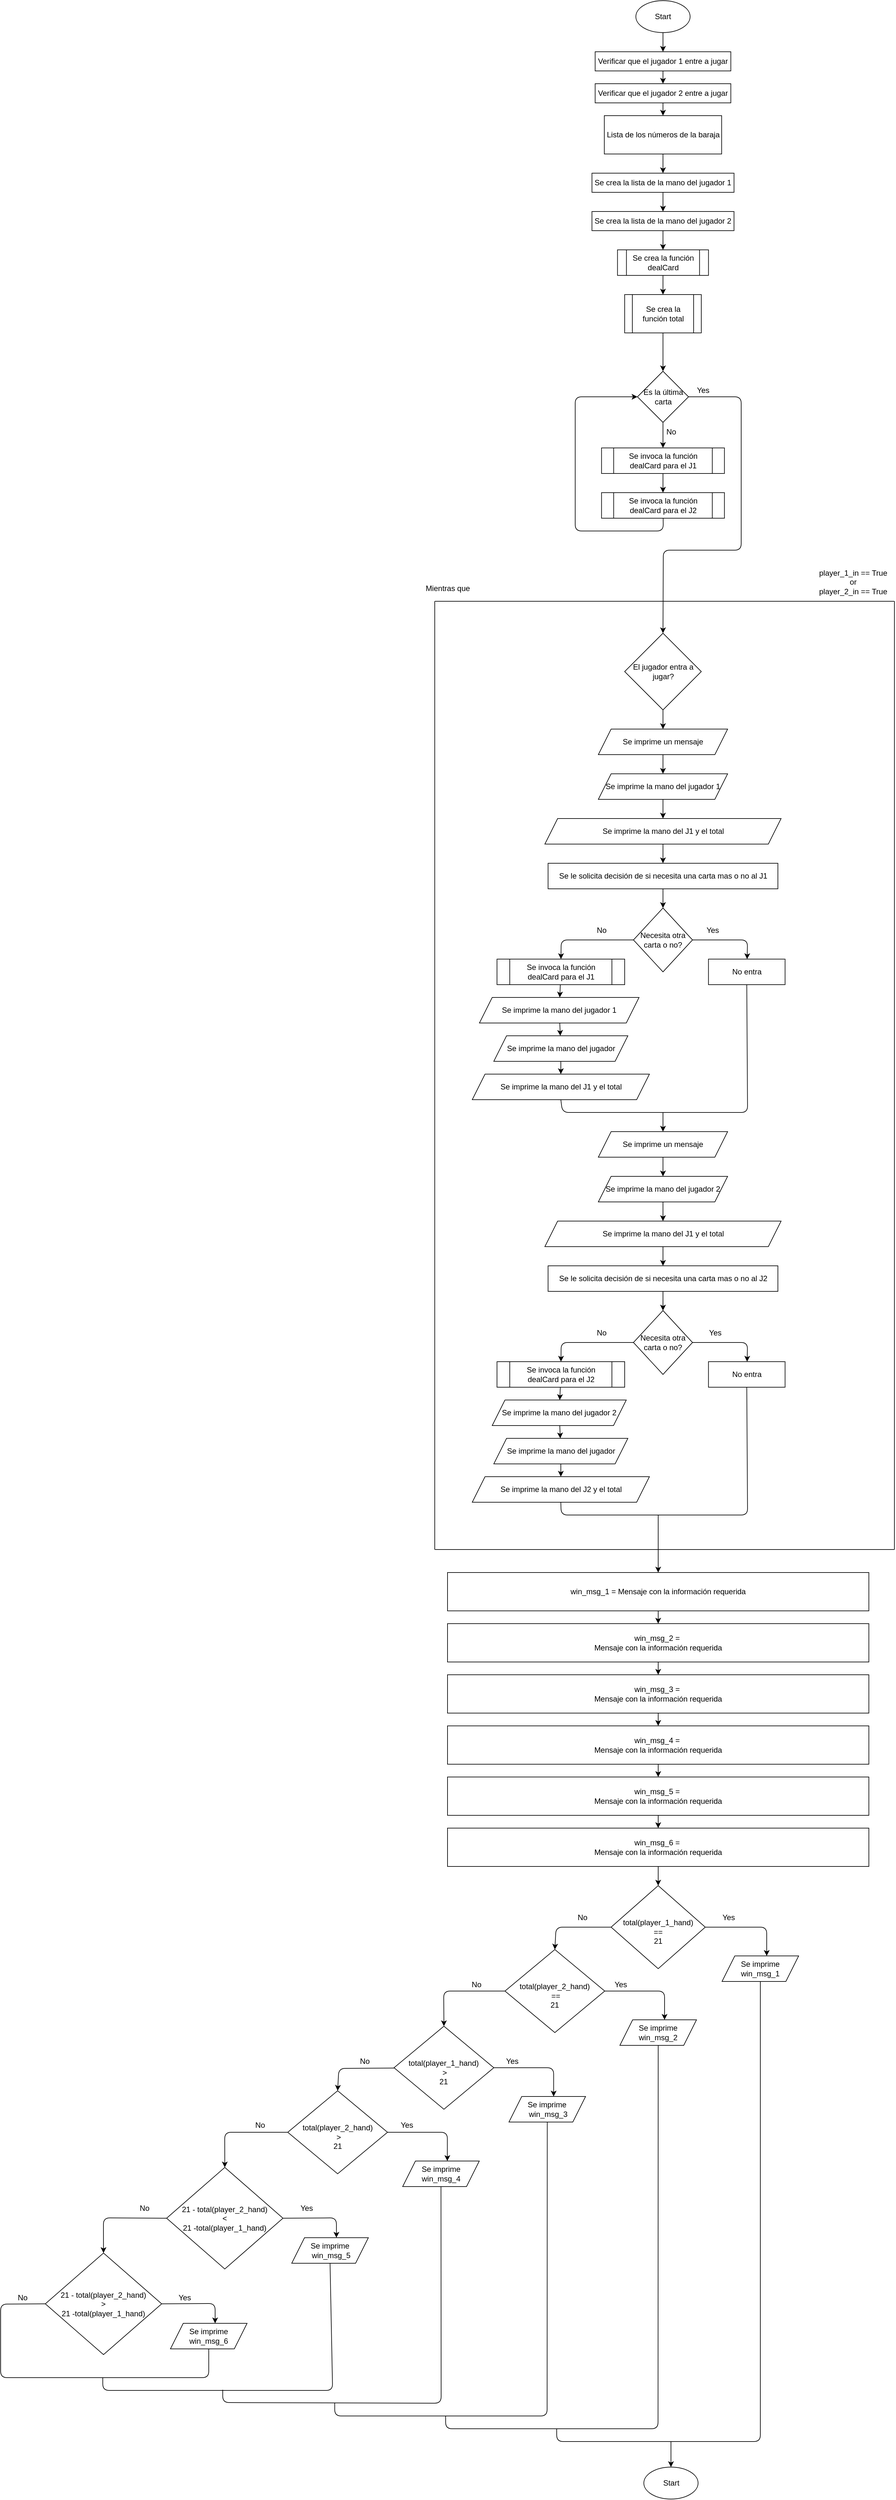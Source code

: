 <mxfile>
    <diagram id="-koDDmyX4iF7jQSUrxAg" name="Page-1">
        <mxGraphModel dx="2069" dy="1083" grid="1" gridSize="10" guides="1" tooltips="1" connect="1" arrows="1" fold="1" page="1" pageScale="1" pageWidth="850" pageHeight="1100" math="0" shadow="0">
            <root>
                <mxCell id="0"/>
                <mxCell id="1" parent="0"/>
                <mxCell id="bcgtgwfcLRvS_43A54jH-3" value="" style="edgeStyle=none;html=1;" parent="1" source="bcgtgwfcLRvS_43A54jH-1" target="bcgtgwfcLRvS_43A54jH-2" edge="1">
                    <mxGeometry relative="1" as="geometry"/>
                </mxCell>
                <mxCell id="bcgtgwfcLRvS_43A54jH-1" value="Start" style="ellipse;whiteSpace=wrap;html=1;" parent="1" vertex="1">
                    <mxGeometry x="365.01" y="140" width="85" height="50" as="geometry"/>
                </mxCell>
                <mxCell id="bcgtgwfcLRvS_43A54jH-5" value="" style="edgeStyle=none;html=1;" parent="1" source="bcgtgwfcLRvS_43A54jH-2" edge="1">
                    <mxGeometry relative="1" as="geometry">
                        <mxPoint x="407.51" y="270" as="targetPoint"/>
                    </mxGeometry>
                </mxCell>
                <mxCell id="bcgtgwfcLRvS_43A54jH-2" value="&lt;div style=&quot;text-align: left;&quot;&gt;&lt;span style=&quot;background-color: initial;&quot;&gt;Verificar que el jugador 1 entre a jugar&lt;/span&gt;&lt;/div&gt;" style="whiteSpace=wrap;html=1;" parent="1" vertex="1">
                    <mxGeometry x="301.26" y="220" width="212.5" height="30" as="geometry"/>
                </mxCell>
                <mxCell id="bcgtgwfcLRvS_43A54jH-7" value="" style="edgeStyle=none;html=1;" parent="1" target="bcgtgwfcLRvS_43A54jH-6" edge="1">
                    <mxGeometry relative="1" as="geometry">
                        <mxPoint x="407.51" y="300" as="sourcePoint"/>
                    </mxGeometry>
                </mxCell>
                <mxCell id="bcgtgwfcLRvS_43A54jH-9" value="" style="edgeStyle=none;html=1;" parent="1" source="bcgtgwfcLRvS_43A54jH-6" target="bcgtgwfcLRvS_43A54jH-8" edge="1">
                    <mxGeometry relative="1" as="geometry"/>
                </mxCell>
                <mxCell id="bcgtgwfcLRvS_43A54jH-6" value="&lt;div style=&quot;text-align: left;&quot;&gt;Lista de los números de la baraja&lt;/div&gt;" style="whiteSpace=wrap;html=1;" parent="1" vertex="1">
                    <mxGeometry x="315.63" y="320" width="183.75" height="60" as="geometry"/>
                </mxCell>
                <mxCell id="bcgtgwfcLRvS_43A54jH-11" value="" style="edgeStyle=none;html=1;" parent="1" source="bcgtgwfcLRvS_43A54jH-8" edge="1">
                    <mxGeometry relative="1" as="geometry">
                        <mxPoint x="407.504" y="470" as="targetPoint"/>
                    </mxGeometry>
                </mxCell>
                <mxCell id="bcgtgwfcLRvS_43A54jH-8" value="&lt;div style=&quot;text-align: left;&quot;&gt;Se crea la lista de la mano del jugador 1&lt;br&gt;&lt;/div&gt;" style="whiteSpace=wrap;html=1;" parent="1" vertex="1">
                    <mxGeometry x="296.26" y="410" width="222.51" height="30" as="geometry"/>
                </mxCell>
                <mxCell id="bcgtgwfcLRvS_43A54jH-13" value="" style="edgeStyle=none;html=1;" parent="1" target="bcgtgwfcLRvS_43A54jH-12" edge="1">
                    <mxGeometry relative="1" as="geometry">
                        <mxPoint x="407.5" y="500" as="sourcePoint"/>
                    </mxGeometry>
                </mxCell>
                <mxCell id="bcgtgwfcLRvS_43A54jH-15" value="" style="edgeStyle=none;html=1;" parent="1" source="bcgtgwfcLRvS_43A54jH-12" target="bcgtgwfcLRvS_43A54jH-14" edge="1">
                    <mxGeometry relative="1" as="geometry"/>
                </mxCell>
                <mxCell id="bcgtgwfcLRvS_43A54jH-12" value="Se crea la función&lt;br&gt;dealCard" style="shape=process;whiteSpace=wrap;html=1;backgroundOutline=1;" parent="1" vertex="1">
                    <mxGeometry x="336.26" y="530" width="142.51" height="40" as="geometry"/>
                </mxCell>
                <mxCell id="bcgtgwfcLRvS_43A54jH-17" value="" style="edgeStyle=none;html=1;" parent="1" source="bcgtgwfcLRvS_43A54jH-14" edge="1">
                    <mxGeometry relative="1" as="geometry">
                        <mxPoint x="407.5" y="720" as="targetPoint"/>
                    </mxGeometry>
                </mxCell>
                <mxCell id="bcgtgwfcLRvS_43A54jH-14" value="Se crea la función total" style="shape=process;whiteSpace=wrap;html=1;backgroundOutline=1;" parent="1" vertex="1">
                    <mxGeometry x="347.5" y="600" width="120" height="60" as="geometry"/>
                </mxCell>
                <mxCell id="bcgtgwfcLRvS_43A54jH-19" value="" style="edgeStyle=none;html=1;exitX=1;exitY=0.5;exitDx=0;exitDy=0;entryX=0.5;entryY=0;entryDx=0;entryDy=0;" parent="1" source="bcgtgwfcLRvS_43A54jH-16" target="bcgtgwfcLRvS_43A54jH-30" edge="1">
                    <mxGeometry relative="1" as="geometry">
                        <mxPoint x="400" y="1060" as="targetPoint"/>
                        <Array as="points">
                            <mxPoint x="530" y="760"/>
                            <mxPoint x="530" y="1000"/>
                            <mxPoint x="408" y="1000"/>
                        </Array>
                    </mxGeometry>
                </mxCell>
                <mxCell id="bcgtgwfcLRvS_43A54jH-22" value="" style="edgeStyle=none;html=1;" parent="1" source="bcgtgwfcLRvS_43A54jH-16" target="bcgtgwfcLRvS_43A54jH-21" edge="1">
                    <mxGeometry relative="1" as="geometry"/>
                </mxCell>
                <mxCell id="bcgtgwfcLRvS_43A54jH-16" value="Es la última carta" style="rhombus;whiteSpace=wrap;html=1;" parent="1" vertex="1">
                    <mxGeometry x="367.5" y="720" width="80" height="80" as="geometry"/>
                </mxCell>
                <mxCell id="bcgtgwfcLRvS_43A54jH-24" value="" style="edgeStyle=none;html=1;" parent="1" source="bcgtgwfcLRvS_43A54jH-21" target="bcgtgwfcLRvS_43A54jH-23" edge="1">
                    <mxGeometry relative="1" as="geometry"/>
                </mxCell>
                <mxCell id="bcgtgwfcLRvS_43A54jH-21" value="Se invoca la función dealCard para el J1" style="shape=process;whiteSpace=wrap;html=1;backgroundOutline=1;" parent="1" vertex="1">
                    <mxGeometry x="311.25" y="840" width="192.5" height="40" as="geometry"/>
                </mxCell>
                <mxCell id="bcgtgwfcLRvS_43A54jH-25" style="edgeStyle=none;html=1;entryX=0;entryY=0.5;entryDx=0;entryDy=0;" parent="1" source="bcgtgwfcLRvS_43A54jH-23" target="bcgtgwfcLRvS_43A54jH-16" edge="1">
                    <mxGeometry relative="1" as="geometry">
                        <Array as="points">
                            <mxPoint x="408" y="970"/>
                            <mxPoint x="270" y="970"/>
                            <mxPoint x="270" y="760"/>
                        </Array>
                    </mxGeometry>
                </mxCell>
                <mxCell id="bcgtgwfcLRvS_43A54jH-23" value="Se invoca la función dealCard para el J2" style="shape=process;whiteSpace=wrap;html=1;backgroundOutline=1;" parent="1" vertex="1">
                    <mxGeometry x="311.25" y="910" width="192.5" height="40" as="geometry"/>
                </mxCell>
                <mxCell id="bcgtgwfcLRvS_43A54jH-26" value="No" style="text;html=1;align=center;verticalAlign=middle;resizable=0;points=[];autosize=1;strokeColor=none;fillColor=none;" parent="1" vertex="1">
                    <mxGeometry x="400" y="800" width="40" height="30" as="geometry"/>
                </mxCell>
                <mxCell id="bcgtgwfcLRvS_43A54jH-27" value="Yes" style="text;html=1;align=center;verticalAlign=middle;resizable=0;points=[];autosize=1;strokeColor=none;fillColor=none;" parent="1" vertex="1">
                    <mxGeometry x="450" y="735" width="40" height="30" as="geometry"/>
                </mxCell>
                <mxCell id="bcgtgwfcLRvS_43A54jH-36" value="" style="edgeStyle=none;html=1;" parent="1" source="bcgtgwfcLRvS_43A54jH-30" target="bcgtgwfcLRvS_43A54jH-35" edge="1">
                    <mxGeometry relative="1" as="geometry"/>
                </mxCell>
                <mxCell id="bcgtgwfcLRvS_43A54jH-30" value="El jugador entra a jugar?" style="rhombus;whiteSpace=wrap;html=1;" parent="1" vertex="1">
                    <mxGeometry x="347.5" y="1130" width="120" height="120" as="geometry"/>
                </mxCell>
                <mxCell id="bcgtgwfcLRvS_43A54jH-31" value="" style="endArrow=none;html=1;" parent="1" edge="1">
                    <mxGeometry width="50" height="50" relative="1" as="geometry">
                        <mxPoint x="50" y="1080" as="sourcePoint"/>
                        <mxPoint x="770" y="1080" as="targetPoint"/>
                    </mxGeometry>
                </mxCell>
                <mxCell id="bcgtgwfcLRvS_43A54jH-32" value="Mientras que" style="text;html=1;align=center;verticalAlign=middle;resizable=0;points=[];autosize=1;strokeColor=none;fillColor=none;" parent="1" vertex="1">
                    <mxGeometry x="25" y="1045" width="90" height="30" as="geometry"/>
                </mxCell>
                <mxCell id="bcgtgwfcLRvS_43A54jH-33" value="player_1_in == True&lt;br&gt;or&lt;br&gt;player_2_in == True" style="text;html=1;align=center;verticalAlign=middle;resizable=0;points=[];autosize=1;strokeColor=none;fillColor=none;" parent="1" vertex="1">
                    <mxGeometry x="640" y="1020" width="130" height="60" as="geometry"/>
                </mxCell>
                <mxCell id="bcgtgwfcLRvS_43A54jH-38" value="" style="edgeStyle=none;html=1;" parent="1" source="bcgtgwfcLRvS_43A54jH-35" target="bcgtgwfcLRvS_43A54jH-37" edge="1">
                    <mxGeometry relative="1" as="geometry"/>
                </mxCell>
                <mxCell id="bcgtgwfcLRvS_43A54jH-35" value="&lt;div&gt;Se imprime un mensaje&lt;/div&gt;" style="shape=parallelogram;perimeter=parallelogramPerimeter;whiteSpace=wrap;html=1;fixedSize=1;" parent="1" vertex="1">
                    <mxGeometry x="306.25" y="1280" width="202.5" height="40" as="geometry"/>
                </mxCell>
                <mxCell id="bcgtgwfcLRvS_43A54jH-40" value="" style="edgeStyle=none;html=1;" parent="1" source="bcgtgwfcLRvS_43A54jH-37" target="bcgtgwfcLRvS_43A54jH-39" edge="1">
                    <mxGeometry relative="1" as="geometry"/>
                </mxCell>
                <mxCell id="bcgtgwfcLRvS_43A54jH-37" value="&lt;div&gt;Se imprime la mano del jugador 1&lt;/div&gt;" style="shape=parallelogram;perimeter=parallelogramPerimeter;whiteSpace=wrap;html=1;fixedSize=1;" parent="1" vertex="1">
                    <mxGeometry x="306.25" y="1350" width="202.5" height="40" as="geometry"/>
                </mxCell>
                <mxCell id="bcgtgwfcLRvS_43A54jH-42" value="" style="edgeStyle=none;html=1;" parent="1" source="bcgtgwfcLRvS_43A54jH-39" target="bcgtgwfcLRvS_43A54jH-41" edge="1">
                    <mxGeometry relative="1" as="geometry"/>
                </mxCell>
                <mxCell id="bcgtgwfcLRvS_43A54jH-39" value="&lt;div&gt;Se imprime la mano del J1 y el total&lt;/div&gt;" style="shape=parallelogram;perimeter=parallelogramPerimeter;whiteSpace=wrap;html=1;fixedSize=1;" parent="1" vertex="1">
                    <mxGeometry x="222.5" y="1420" width="370" height="40" as="geometry"/>
                </mxCell>
                <mxCell id="bcgtgwfcLRvS_43A54jH-45" value="" style="edgeStyle=none;html=1;" parent="1" source="bcgtgwfcLRvS_43A54jH-41" target="bcgtgwfcLRvS_43A54jH-43" edge="1">
                    <mxGeometry relative="1" as="geometry"/>
                </mxCell>
                <mxCell id="bcgtgwfcLRvS_43A54jH-41" value="Se le solicita decisión de si necesita una carta mas o no al J1" style="whiteSpace=wrap;html=1;" parent="1" vertex="1">
                    <mxGeometry x="227.5" y="1490" width="360" height="40" as="geometry"/>
                </mxCell>
                <mxCell id="bcgtgwfcLRvS_43A54jH-47" value="" style="edgeStyle=none;html=1;exitX=1;exitY=0.5;exitDx=0;exitDy=0;" parent="1" source="bcgtgwfcLRvS_43A54jH-43" target="bcgtgwfcLRvS_43A54jH-46" edge="1">
                    <mxGeometry relative="1" as="geometry">
                        <Array as="points">
                            <mxPoint x="540" y="1610"/>
                        </Array>
                    </mxGeometry>
                </mxCell>
                <mxCell id="bcgtgwfcLRvS_43A54jH-49" value="" style="edgeStyle=none;html=1;exitX=0;exitY=0.5;exitDx=0;exitDy=0;" parent="1" source="bcgtgwfcLRvS_43A54jH-43" target="bcgtgwfcLRvS_43A54jH-48" edge="1">
                    <mxGeometry relative="1" as="geometry">
                        <Array as="points">
                            <mxPoint x="248" y="1610"/>
                        </Array>
                    </mxGeometry>
                </mxCell>
                <mxCell id="bcgtgwfcLRvS_43A54jH-43" value="Necesita otra carta o no?" style="rhombus;whiteSpace=wrap;html=1;" parent="1" vertex="1">
                    <mxGeometry x="361.25" y="1560" width="92.5" height="100" as="geometry"/>
                </mxCell>
                <mxCell id="bcgtgwfcLRvS_43A54jH-46" value="No entra" style="whiteSpace=wrap;html=1;" parent="1" vertex="1">
                    <mxGeometry x="478.75" y="1640" width="120" height="40" as="geometry"/>
                </mxCell>
                <mxCell id="bcgtgwfcLRvS_43A54jH-51" value="" style="edgeStyle=none;html=1;" parent="1" source="bcgtgwfcLRvS_43A54jH-48" target="bcgtgwfcLRvS_43A54jH-50" edge="1">
                    <mxGeometry relative="1" as="geometry"/>
                </mxCell>
                <mxCell id="bcgtgwfcLRvS_43A54jH-48" value="&lt;div&gt;Se invoca la función dealCard para el J1&lt;br&gt;&lt;/div&gt;" style="shape=process;whiteSpace=wrap;html=1;backgroundOutline=1;" parent="1" vertex="1">
                    <mxGeometry x="147.5" y="1640" width="200" height="40" as="geometry"/>
                </mxCell>
                <mxCell id="bcgtgwfcLRvS_43A54jH-53" value="" style="edgeStyle=none;html=1;" parent="1" source="bcgtgwfcLRvS_43A54jH-50" target="bcgtgwfcLRvS_43A54jH-52" edge="1">
                    <mxGeometry relative="1" as="geometry"/>
                </mxCell>
                <mxCell id="bcgtgwfcLRvS_43A54jH-50" value="Se imprime la mano del jugador 1" style="shape=parallelogram;perimeter=parallelogramPerimeter;whiteSpace=wrap;html=1;fixedSize=1;" parent="1" vertex="1">
                    <mxGeometry x="120" y="1700" width="250" height="40" as="geometry"/>
                </mxCell>
                <mxCell id="bcgtgwfcLRvS_43A54jH-55" value="" style="edgeStyle=none;html=1;" parent="1" source="bcgtgwfcLRvS_43A54jH-52" target="bcgtgwfcLRvS_43A54jH-54" edge="1">
                    <mxGeometry relative="1" as="geometry"/>
                </mxCell>
                <mxCell id="bcgtgwfcLRvS_43A54jH-52" value="&lt;div&gt;Se imprime la mano del jugador&lt;/div&gt;" style="shape=parallelogram;perimeter=parallelogramPerimeter;whiteSpace=wrap;html=1;fixedSize=1;" parent="1" vertex="1">
                    <mxGeometry x="142.5" y="1760" width="210" height="40" as="geometry"/>
                </mxCell>
                <mxCell id="bcgtgwfcLRvS_43A54jH-54" value="Se imprime la mano del J1 y el total" style="shape=parallelogram;perimeter=parallelogramPerimeter;whiteSpace=wrap;html=1;fixedSize=1;" parent="1" vertex="1">
                    <mxGeometry x="108.75" y="1820" width="277.5" height="40" as="geometry"/>
                </mxCell>
                <mxCell id="bcgtgwfcLRvS_43A54jH-56" value="" style="endArrow=none;html=1;exitX=0.5;exitY=1;exitDx=0;exitDy=0;entryX=0.5;entryY=1;entryDx=0;entryDy=0;" parent="1" source="bcgtgwfcLRvS_43A54jH-54" target="bcgtgwfcLRvS_43A54jH-46" edge="1">
                    <mxGeometry width="50" height="50" relative="1" as="geometry">
                        <mxPoint x="490" y="1670" as="sourcePoint"/>
                        <mxPoint x="540" y="1620" as="targetPoint"/>
                        <Array as="points">
                            <mxPoint x="250" y="1880"/>
                            <mxPoint x="540" y="1880"/>
                        </Array>
                    </mxGeometry>
                </mxCell>
                <mxCell id="bcgtgwfcLRvS_43A54jH-57" value="" style="edgeStyle=none;html=1;entryX=0.5;entryY=0;entryDx=0;entryDy=0;" parent="1" target="bcgtgwfcLRvS_43A54jH-83" edge="1">
                    <mxGeometry relative="1" as="geometry">
                        <mxPoint x="407.5" y="1880" as="sourcePoint"/>
                        <mxPoint x="407.5" y="1910" as="targetPoint"/>
                    </mxGeometry>
                </mxCell>
                <mxCell id="bcgtgwfcLRvS_43A54jH-70" value="" style="edgeStyle=none;html=1;exitX=1;exitY=0.5;exitDx=0;exitDy=0;" parent="1" source="bcgtgwfcLRvS_43A54jH-72" target="bcgtgwfcLRvS_43A54jH-73" edge="1">
                    <mxGeometry relative="1" as="geometry">
                        <Array as="points">
                            <mxPoint x="540" y="2240"/>
                        </Array>
                    </mxGeometry>
                </mxCell>
                <mxCell id="bcgtgwfcLRvS_43A54jH-71" value="" style="edgeStyle=none;html=1;exitX=0;exitY=0.5;exitDx=0;exitDy=0;" parent="1" source="bcgtgwfcLRvS_43A54jH-72" target="bcgtgwfcLRvS_43A54jH-75" edge="1">
                    <mxGeometry relative="1" as="geometry">
                        <Array as="points">
                            <mxPoint x="248" y="2240"/>
                        </Array>
                    </mxGeometry>
                </mxCell>
                <mxCell id="bcgtgwfcLRvS_43A54jH-72" value="Necesita otra carta o no?" style="rhombus;whiteSpace=wrap;html=1;" parent="1" vertex="1">
                    <mxGeometry x="361.25" y="2190" width="92.5" height="100" as="geometry"/>
                </mxCell>
                <mxCell id="bcgtgwfcLRvS_43A54jH-73" value="No entra" style="whiteSpace=wrap;html=1;" parent="1" vertex="1">
                    <mxGeometry x="478.75" y="2270" width="120" height="40" as="geometry"/>
                </mxCell>
                <mxCell id="bcgtgwfcLRvS_43A54jH-74" value="" style="edgeStyle=none;html=1;" parent="1" source="bcgtgwfcLRvS_43A54jH-75" target="bcgtgwfcLRvS_43A54jH-77" edge="1">
                    <mxGeometry relative="1" as="geometry"/>
                </mxCell>
                <mxCell id="bcgtgwfcLRvS_43A54jH-75" value="&lt;div&gt;Se invoca la función dealCard para el J2&lt;br&gt;&lt;/div&gt;" style="shape=process;whiteSpace=wrap;html=1;backgroundOutline=1;" parent="1" vertex="1">
                    <mxGeometry x="147.5" y="2270" width="200" height="40" as="geometry"/>
                </mxCell>
                <mxCell id="bcgtgwfcLRvS_43A54jH-76" value="" style="edgeStyle=none;html=1;" parent="1" source="bcgtgwfcLRvS_43A54jH-77" target="bcgtgwfcLRvS_43A54jH-79" edge="1">
                    <mxGeometry relative="1" as="geometry"/>
                </mxCell>
                <mxCell id="bcgtgwfcLRvS_43A54jH-77" value="Se imprime la mano del jugador 2" style="shape=parallelogram;perimeter=parallelogramPerimeter;whiteSpace=wrap;html=1;fixedSize=1;" parent="1" vertex="1">
                    <mxGeometry x="140" y="2330" width="210" height="40" as="geometry"/>
                </mxCell>
                <mxCell id="bcgtgwfcLRvS_43A54jH-78" value="" style="edgeStyle=none;html=1;" parent="1" source="bcgtgwfcLRvS_43A54jH-79" target="bcgtgwfcLRvS_43A54jH-80" edge="1">
                    <mxGeometry relative="1" as="geometry"/>
                </mxCell>
                <mxCell id="bcgtgwfcLRvS_43A54jH-79" value="Se imprime la mano del jugador" style="shape=parallelogram;perimeter=parallelogramPerimeter;whiteSpace=wrap;html=1;fixedSize=1;" parent="1" vertex="1">
                    <mxGeometry x="142.5" y="2390" width="210" height="40" as="geometry"/>
                </mxCell>
                <mxCell id="bcgtgwfcLRvS_43A54jH-80" value="Se imprime la mano del J2 y el total" style="shape=parallelogram;perimeter=parallelogramPerimeter;whiteSpace=wrap;html=1;fixedSize=1;" parent="1" vertex="1">
                    <mxGeometry x="108.75" y="2450" width="277.5" height="40" as="geometry"/>
                </mxCell>
                <mxCell id="bcgtgwfcLRvS_43A54jH-81" value="" style="endArrow=none;html=1;exitX=0.5;exitY=1;exitDx=0;exitDy=0;entryX=0.5;entryY=1;entryDx=0;entryDy=0;" parent="1" source="bcgtgwfcLRvS_43A54jH-80" target="bcgtgwfcLRvS_43A54jH-73" edge="1">
                    <mxGeometry width="50" height="50" relative="1" as="geometry">
                        <mxPoint x="490" y="2300" as="sourcePoint"/>
                        <mxPoint x="540" y="2250" as="targetPoint"/>
                        <Array as="points">
                            <mxPoint x="248" y="2510"/>
                            <mxPoint x="540" y="2510"/>
                        </Array>
                    </mxGeometry>
                </mxCell>
                <mxCell id="bcgtgwfcLRvS_43A54jH-82" value="" style="edgeStyle=none;html=1;" parent="1" source="bcgtgwfcLRvS_43A54jH-83" target="bcgtgwfcLRvS_43A54jH-85" edge="1">
                    <mxGeometry relative="1" as="geometry"/>
                </mxCell>
                <mxCell id="bcgtgwfcLRvS_43A54jH-83" value="Se imprime un mensaje" style="shape=parallelogram;perimeter=parallelogramPerimeter;whiteSpace=wrap;html=1;fixedSize=1;" parent="1" vertex="1">
                    <mxGeometry x="306.25" y="1910" width="202.5" height="40" as="geometry"/>
                </mxCell>
                <mxCell id="bcgtgwfcLRvS_43A54jH-84" value="" style="edgeStyle=none;html=1;" parent="1" source="bcgtgwfcLRvS_43A54jH-85" target="bcgtgwfcLRvS_43A54jH-87" edge="1">
                    <mxGeometry relative="1" as="geometry"/>
                </mxCell>
                <mxCell id="bcgtgwfcLRvS_43A54jH-85" value="Se imprime la mano del jugador 2" style="shape=parallelogram;perimeter=parallelogramPerimeter;whiteSpace=wrap;html=1;fixedSize=1;" parent="1" vertex="1">
                    <mxGeometry x="306.25" y="1980" width="202.5" height="40" as="geometry"/>
                </mxCell>
                <mxCell id="bcgtgwfcLRvS_43A54jH-86" value="" style="edgeStyle=none;html=1;" parent="1" source="bcgtgwfcLRvS_43A54jH-87" target="bcgtgwfcLRvS_43A54jH-89" edge="1">
                    <mxGeometry relative="1" as="geometry"/>
                </mxCell>
                <mxCell id="bcgtgwfcLRvS_43A54jH-87" value="Se imprime la mano del J1 y el total" style="shape=parallelogram;perimeter=parallelogramPerimeter;whiteSpace=wrap;html=1;fixedSize=1;" parent="1" vertex="1">
                    <mxGeometry x="222.5" y="2050" width="370" height="40" as="geometry"/>
                </mxCell>
                <mxCell id="bcgtgwfcLRvS_43A54jH-90" value="" style="edgeStyle=none;html=1;" parent="1" source="bcgtgwfcLRvS_43A54jH-89" target="bcgtgwfcLRvS_43A54jH-72" edge="1">
                    <mxGeometry relative="1" as="geometry"/>
                </mxCell>
                <mxCell id="bcgtgwfcLRvS_43A54jH-89" value="Se le solicita decisión de si necesita una carta mas o no al J2" style="whiteSpace=wrap;html=1;" parent="1" vertex="1">
                    <mxGeometry x="227.5" y="2120" width="360" height="40" as="geometry"/>
                </mxCell>
                <mxCell id="bcgtgwfcLRvS_43A54jH-94" value="" style="endArrow=none;html=1;" parent="1" edge="1">
                    <mxGeometry width="50" height="50" relative="1" as="geometry">
                        <mxPoint x="50" y="1080" as="sourcePoint"/>
                        <mxPoint x="50" y="2564" as="targetPoint"/>
                    </mxGeometry>
                </mxCell>
                <mxCell id="bcgtgwfcLRvS_43A54jH-95" value="" style="endArrow=none;html=1;" parent="1" edge="1">
                    <mxGeometry width="50" height="50" relative="1" as="geometry">
                        <mxPoint x="770" y="1080" as="sourcePoint"/>
                        <mxPoint x="770" y="2564" as="targetPoint"/>
                    </mxGeometry>
                </mxCell>
                <mxCell id="bcgtgwfcLRvS_43A54jH-96" value="" style="endArrow=none;html=1;" parent="1" edge="1">
                    <mxGeometry width="50" height="50" relative="1" as="geometry">
                        <mxPoint x="50" y="2564" as="sourcePoint"/>
                        <mxPoint x="770" y="2564" as="targetPoint"/>
                    </mxGeometry>
                </mxCell>
                <mxCell id="bcgtgwfcLRvS_43A54jH-97" value="" style="edgeStyle=none;html=1;" parent="1" target="bcgtgwfcLRvS_43A54jH-98" edge="1">
                    <mxGeometry relative="1" as="geometry">
                        <mxPoint x="400" y="2510" as="sourcePoint"/>
                        <mxPoint x="400" y="2600" as="targetPoint"/>
                    </mxGeometry>
                </mxCell>
                <mxCell id="bcgtgwfcLRvS_43A54jH-111" style="edgeStyle=none;html=1;entryX=0.5;entryY=0;entryDx=0;entryDy=0;" parent="1" source="bcgtgwfcLRvS_43A54jH-98" target="bcgtgwfcLRvS_43A54jH-99" edge="1">
                    <mxGeometry relative="1" as="geometry"/>
                </mxCell>
                <mxCell id="bcgtgwfcLRvS_43A54jH-98" value="win_msg_1 = Mensaje con la información requerida" style="rounded=0;whiteSpace=wrap;html=1;" parent="1" vertex="1">
                    <mxGeometry x="70" y="2600" width="660" height="60" as="geometry"/>
                </mxCell>
                <mxCell id="bcgtgwfcLRvS_43A54jH-110" style="edgeStyle=none;html=1;entryX=0.5;entryY=0;entryDx=0;entryDy=0;" parent="1" source="bcgtgwfcLRvS_43A54jH-99" target="bcgtgwfcLRvS_43A54jH-100" edge="1">
                    <mxGeometry relative="1" as="geometry"/>
                </mxCell>
                <mxCell id="bcgtgwfcLRvS_43A54jH-99" value="&lt;div&gt;win_msg_2 =&amp;nbsp;&lt;/div&gt;&lt;div&gt;Mensaje con la información requerida&lt;br&gt;&lt;/div&gt;" style="rounded=0;whiteSpace=wrap;html=1;" parent="1" vertex="1">
                    <mxGeometry x="70" y="2680" width="660" height="60" as="geometry"/>
                </mxCell>
                <mxCell id="bcgtgwfcLRvS_43A54jH-109" style="edgeStyle=none;html=1;entryX=0.5;entryY=0;entryDx=0;entryDy=0;" parent="1" source="bcgtgwfcLRvS_43A54jH-100" target="bcgtgwfcLRvS_43A54jH-101" edge="1">
                    <mxGeometry relative="1" as="geometry"/>
                </mxCell>
                <mxCell id="bcgtgwfcLRvS_43A54jH-100" value="&lt;div&gt;win_msg_3 =&amp;nbsp;&lt;/div&gt;Mensaje con la información requerida" style="rounded=0;whiteSpace=wrap;html=1;" parent="1" vertex="1">
                    <mxGeometry x="70" y="2760" width="660" height="60" as="geometry"/>
                </mxCell>
                <mxCell id="bcgtgwfcLRvS_43A54jH-107" value="" style="edgeStyle=none;html=1;entryX=0.5;entryY=0;entryDx=0;entryDy=0;" parent="1" source="bcgtgwfcLRvS_43A54jH-101" target="bcgtgwfcLRvS_43A54jH-102" edge="1">
                    <mxGeometry relative="1" as="geometry"/>
                </mxCell>
                <mxCell id="bcgtgwfcLRvS_43A54jH-101" value="&lt;div&gt;win_msg_4 =&amp;nbsp;&lt;/div&gt;Mensaje con la información requerida" style="rounded=0;whiteSpace=wrap;html=1;" parent="1" vertex="1">
                    <mxGeometry x="70" y="2840" width="660" height="60" as="geometry"/>
                </mxCell>
                <mxCell id="bcgtgwfcLRvS_43A54jH-104" value="" style="edgeStyle=none;html=1;" parent="1" source="bcgtgwfcLRvS_43A54jH-102" target="bcgtgwfcLRvS_43A54jH-103" edge="1">
                    <mxGeometry relative="1" as="geometry"/>
                </mxCell>
                <mxCell id="bcgtgwfcLRvS_43A54jH-102" value="&lt;div&gt;win_msg_5 =&amp;nbsp;&lt;/div&gt;Mensaje con la información requerida" style="rounded=0;whiteSpace=wrap;html=1;" parent="1" vertex="1">
                    <mxGeometry x="70" y="2920" width="660" height="60" as="geometry"/>
                </mxCell>
                <mxCell id="bcgtgwfcLRvS_43A54jH-113" style="edgeStyle=none;html=1;entryX=0.5;entryY=0;entryDx=0;entryDy=0;" parent="1" source="bcgtgwfcLRvS_43A54jH-103" target="bcgtgwfcLRvS_43A54jH-112" edge="1">
                    <mxGeometry relative="1" as="geometry"/>
                </mxCell>
                <mxCell id="bcgtgwfcLRvS_43A54jH-103" value="&lt;div&gt;win_msg_6 =&amp;nbsp;&lt;/div&gt;Mensaje con la información requerida" style="rounded=0;whiteSpace=wrap;html=1;" parent="1" vertex="1">
                    <mxGeometry x="70" y="3000" width="660" height="60" as="geometry"/>
                </mxCell>
                <mxCell id="bcgtgwfcLRvS_43A54jH-116" style="edgeStyle=none;html=1;entryX=0.583;entryY=0;entryDx=0;entryDy=0;entryPerimeter=0;exitX=1;exitY=0.5;exitDx=0;exitDy=0;" parent="1" source="bcgtgwfcLRvS_43A54jH-112" target="bcgtgwfcLRvS_43A54jH-115" edge="1">
                    <mxGeometry relative="1" as="geometry">
                        <Array as="points">
                            <mxPoint x="570" y="3155"/>
                        </Array>
                    </mxGeometry>
                </mxCell>
                <mxCell id="bcgtgwfcLRvS_43A54jH-118" style="edgeStyle=none;html=1;entryX=0.5;entryY=0;entryDx=0;entryDy=0;" parent="1" source="bcgtgwfcLRvS_43A54jH-112" target="bcgtgwfcLRvS_43A54jH-119" edge="1">
                    <mxGeometry relative="1" as="geometry">
                        <mxPoint x="240" y="3200" as="targetPoint"/>
                        <Array as="points">
                            <mxPoint x="240" y="3155"/>
                        </Array>
                    </mxGeometry>
                </mxCell>
                <mxCell id="bcgtgwfcLRvS_43A54jH-112" value="&lt;br&gt;total(player_1_hand) &lt;br&gt;== &lt;br&gt;21" style="rhombus;whiteSpace=wrap;html=1;rounded=0;" parent="1" vertex="1">
                    <mxGeometry x="326.25" y="3090" width="147.5" height="130" as="geometry"/>
                </mxCell>
                <mxCell id="bcgtgwfcLRvS_43A54jH-115" value="Se imprime win_msg_1" style="shape=parallelogram;perimeter=parallelogramPerimeter;whiteSpace=wrap;html=1;fixedSize=1;" parent="1" vertex="1">
                    <mxGeometry x="500" y="3200" width="120" height="40" as="geometry"/>
                </mxCell>
                <mxCell id="bcgtgwfcLRvS_43A54jH-123" style="edgeStyle=none;html=1;entryX=0.5;entryY=0;entryDx=0;entryDy=0;exitX=0;exitY=0.5;exitDx=0;exitDy=0;" parent="1" source="bcgtgwfcLRvS_43A54jH-119" target="bcgtgwfcLRvS_43A54jH-122" edge="1">
                    <mxGeometry relative="1" as="geometry">
                        <Array as="points">
                            <mxPoint x="64" y="3255"/>
                        </Array>
                    </mxGeometry>
                </mxCell>
                <mxCell id="bcgtgwfcLRvS_43A54jH-119" value="&lt;br&gt;total(player_2_hand)&lt;br&gt;&amp;nbsp;== &lt;br&gt;21" style="rhombus;whiteSpace=wrap;html=1;rounded=0;" parent="1" vertex="1">
                    <mxGeometry x="160" y="3190" width="156.25" height="130" as="geometry"/>
                </mxCell>
                <mxCell id="bcgtgwfcLRvS_43A54jH-120" style="edgeStyle=none;html=1;entryX=0.583;entryY=0;entryDx=0;entryDy=0;entryPerimeter=0;exitX=1;exitY=0.5;exitDx=0;exitDy=0;" parent="1" source="bcgtgwfcLRvS_43A54jH-119" target="bcgtgwfcLRvS_43A54jH-121" edge="1">
                    <mxGeometry relative="1" as="geometry">
                        <mxPoint x="316.25" y="3250" as="sourcePoint"/>
                        <Array as="points">
                            <mxPoint x="410" y="3255"/>
                        </Array>
                    </mxGeometry>
                </mxCell>
                <mxCell id="bcgtgwfcLRvS_43A54jH-121" value="Se imprime win_msg_2" style="shape=parallelogram;perimeter=parallelogramPerimeter;whiteSpace=wrap;html=1;fixedSize=1;" parent="1" vertex="1">
                    <mxGeometry x="340" y="3300" width="120" height="40" as="geometry"/>
                </mxCell>
                <mxCell id="bcgtgwfcLRvS_43A54jH-122" value="&lt;br&gt;total(player_1_hand)&lt;br&gt;&amp;nbsp;&amp;gt;&lt;br&gt;21" style="rhombus;whiteSpace=wrap;html=1;rounded=0;" parent="1" vertex="1">
                    <mxGeometry x="-13.75" y="3310" width="156.25" height="130" as="geometry"/>
                </mxCell>
                <mxCell id="bcgtgwfcLRvS_43A54jH-124" style="edgeStyle=none;html=1;entryX=0.583;entryY=0;entryDx=0;entryDy=0;entryPerimeter=0;" parent="1" source="bcgtgwfcLRvS_43A54jH-122" target="bcgtgwfcLRvS_43A54jH-125" edge="1">
                    <mxGeometry relative="1" as="geometry">
                        <mxPoint x="142.5" y="3375" as="sourcePoint"/>
                        <Array as="points">
                            <mxPoint x="236.25" y="3375"/>
                        </Array>
                    </mxGeometry>
                </mxCell>
                <mxCell id="bcgtgwfcLRvS_43A54jH-125" value="Se imprime&lt;br&gt;&amp;nbsp;win_msg_3" style="shape=parallelogram;perimeter=parallelogramPerimeter;whiteSpace=wrap;html=1;fixedSize=1;" parent="1" vertex="1">
                    <mxGeometry x="166.25" y="3420" width="120" height="40" as="geometry"/>
                </mxCell>
                <mxCell id="bcgtgwfcLRvS_43A54jH-126" style="edgeStyle=none;html=1;entryX=0.5;entryY=0;entryDx=0;entryDy=0;" parent="1" source="bcgtgwfcLRvS_43A54jH-122" target="bcgtgwfcLRvS_43A54jH-128" edge="1">
                    <mxGeometry relative="1" as="geometry">
                        <mxPoint x="-14" y="3376" as="sourcePoint"/>
                        <mxPoint x="-100.25" y="3421" as="targetPoint"/>
                        <Array as="points">
                            <mxPoint x="-100.25" y="3376"/>
                        </Array>
                    </mxGeometry>
                </mxCell>
                <mxCell id="bcgtgwfcLRvS_43A54jH-127" style="edgeStyle=none;html=1;entryX=0.5;entryY=0;entryDx=0;entryDy=0;exitX=0;exitY=0.5;exitDx=0;exitDy=0;" parent="1" source="bcgtgwfcLRvS_43A54jH-128" target="bcgtgwfcLRvS_43A54jH-131" edge="1">
                    <mxGeometry relative="1" as="geometry">
                        <Array as="points">
                            <mxPoint x="-279" y="3476"/>
                        </Array>
                    </mxGeometry>
                </mxCell>
                <mxCell id="bcgtgwfcLRvS_43A54jH-128" value="&lt;br&gt;total(player_2_hand)&lt;br&gt;&amp;nbsp;&amp;gt;&lt;br&gt;21" style="rhombus;whiteSpace=wrap;html=1;rounded=0;" parent="1" vertex="1">
                    <mxGeometry x="-180.25" y="3411" width="156.25" height="130" as="geometry"/>
                </mxCell>
                <mxCell id="bcgtgwfcLRvS_43A54jH-129" style="edgeStyle=none;html=1;entryX=0.583;entryY=0;entryDx=0;entryDy=0;entryPerimeter=0;exitX=1;exitY=0.5;exitDx=0;exitDy=0;" parent="1" source="bcgtgwfcLRvS_43A54jH-128" target="bcgtgwfcLRvS_43A54jH-130" edge="1">
                    <mxGeometry relative="1" as="geometry">
                        <mxPoint x="-24" y="3471" as="sourcePoint"/>
                        <Array as="points">
                            <mxPoint x="69.75" y="3476"/>
                        </Array>
                    </mxGeometry>
                </mxCell>
                <mxCell id="bcgtgwfcLRvS_43A54jH-130" value="Se imprime&lt;br&gt;win_msg_4" style="shape=parallelogram;perimeter=parallelogramPerimeter;whiteSpace=wrap;html=1;fixedSize=1;" parent="1" vertex="1">
                    <mxGeometry x="-0.25" y="3521" width="120" height="40" as="geometry"/>
                </mxCell>
                <mxCell id="bcgtgwfcLRvS_43A54jH-131" value="21 - total(player_2_hand)&lt;br&gt;&amp;lt; &lt;br&gt;21 -total(player_1_hand)" style="rhombus;whiteSpace=wrap;html=1;rounded=0;" parent="1" vertex="1">
                    <mxGeometry x="-370" y="3531" width="182.25" height="159" as="geometry"/>
                </mxCell>
                <mxCell id="bcgtgwfcLRvS_43A54jH-132" style="edgeStyle=none;html=1;entryX=0.583;entryY=0;entryDx=0;entryDy=0;entryPerimeter=0;exitX=1;exitY=0.5;exitDx=0;exitDy=0;" parent="1" source="bcgtgwfcLRvS_43A54jH-131" target="bcgtgwfcLRvS_43A54jH-133" edge="1">
                    <mxGeometry relative="1" as="geometry">
                        <mxPoint x="-197.75" y="3596" as="sourcePoint"/>
                        <Array as="points">
                            <mxPoint x="-104" y="3610"/>
                        </Array>
                    </mxGeometry>
                </mxCell>
                <mxCell id="bcgtgwfcLRvS_43A54jH-133" value="Se imprime&lt;br&gt;&amp;nbsp;win_msg_5" style="shape=parallelogram;perimeter=parallelogramPerimeter;whiteSpace=wrap;html=1;fixedSize=1;" parent="1" vertex="1">
                    <mxGeometry x="-174" y="3641" width="120" height="40" as="geometry"/>
                </mxCell>
                <mxCell id="bcgtgwfcLRvS_43A54jH-134" style="edgeStyle=none;html=1;entryX=0.5;entryY=0;entryDx=0;entryDy=0;exitX=0;exitY=0.5;exitDx=0;exitDy=0;" parent="1" source="bcgtgwfcLRvS_43A54jH-131" target="bcgtgwfcLRvS_43A54jH-135" edge="1">
                    <mxGeometry relative="1" as="geometry">
                        <Array as="points">
                            <mxPoint x="-469" y="3610"/>
                        </Array>
                        <mxPoint x="-370.25" y="3610" as="sourcePoint"/>
                    </mxGeometry>
                </mxCell>
                <mxCell id="bcgtgwfcLRvS_43A54jH-135" value="21 - total(player_2_hand)&lt;br&gt;&amp;gt;&lt;br&gt;21 -total(player_1_hand)" style="rhombus;whiteSpace=wrap;html=1;rounded=0;" parent="1" vertex="1">
                    <mxGeometry x="-560" y="3665" width="182.25" height="159" as="geometry"/>
                </mxCell>
                <mxCell id="bcgtgwfcLRvS_43A54jH-136" style="edgeStyle=none;html=1;entryX=0.583;entryY=0;entryDx=0;entryDy=0;entryPerimeter=0;exitX=1;exitY=0.5;exitDx=0;exitDy=0;" parent="1" source="bcgtgwfcLRvS_43A54jH-135" target="bcgtgwfcLRvS_43A54jH-137" edge="1">
                    <mxGeometry relative="1" as="geometry">
                        <mxPoint x="-387.75" y="3730" as="sourcePoint"/>
                        <Array as="points">
                            <mxPoint x="-294" y="3744"/>
                        </Array>
                    </mxGeometry>
                </mxCell>
                <mxCell id="bcgtgwfcLRvS_43A54jH-137" value="Se imprime&lt;br&gt;win_msg_6" style="shape=parallelogram;perimeter=parallelogramPerimeter;whiteSpace=wrap;html=1;fixedSize=1;" parent="1" vertex="1">
                    <mxGeometry x="-364" y="3775" width="120" height="40" as="geometry"/>
                </mxCell>
                <mxCell id="bcgtgwfcLRvS_43A54jH-138" value="Yes" style="text;html=1;align=center;verticalAlign=middle;resizable=0;points=[];autosize=1;strokeColor=none;fillColor=none;" parent="1" vertex="1">
                    <mxGeometry x="490" y="3125" width="40" height="30" as="geometry"/>
                </mxCell>
                <mxCell id="bcgtgwfcLRvS_43A54jH-139" value="Yes" style="text;html=1;align=center;verticalAlign=middle;resizable=0;points=[];autosize=1;strokeColor=none;fillColor=none;" parent="1" vertex="1">
                    <mxGeometry x="465" y="1580" width="40" height="30" as="geometry"/>
                </mxCell>
                <mxCell id="bcgtgwfcLRvS_43A54jH-140" value="No" style="text;html=1;align=center;verticalAlign=middle;resizable=0;points=[];autosize=1;strokeColor=none;fillColor=none;" parent="1" vertex="1">
                    <mxGeometry x="291.25" y="1580" width="40" height="30" as="geometry"/>
                </mxCell>
                <mxCell id="bcgtgwfcLRvS_43A54jH-141" value="Yes" style="text;html=1;align=center;verticalAlign=middle;resizable=0;points=[];autosize=1;strokeColor=none;fillColor=none;" parent="1" vertex="1">
                    <mxGeometry x="468.75" y="2210" width="40" height="30" as="geometry"/>
                </mxCell>
                <mxCell id="bcgtgwfcLRvS_43A54jH-142" value="No" style="text;html=1;align=center;verticalAlign=middle;resizable=0;points=[];autosize=1;strokeColor=none;fillColor=none;" parent="1" vertex="1">
                    <mxGeometry x="291.25" y="2210" width="40" height="30" as="geometry"/>
                </mxCell>
                <mxCell id="bcgtgwfcLRvS_43A54jH-143" value="No" style="text;html=1;align=center;verticalAlign=middle;resizable=0;points=[];autosize=1;strokeColor=none;fillColor=none;" parent="1" vertex="1">
                    <mxGeometry x="261.25" y="3125" width="40" height="30" as="geometry"/>
                </mxCell>
                <mxCell id="bcgtgwfcLRvS_43A54jH-144" value="Yes" style="text;html=1;align=center;verticalAlign=middle;resizable=0;points=[];autosize=1;strokeColor=none;fillColor=none;" parent="1" vertex="1">
                    <mxGeometry x="321.25" y="3230" width="40" height="30" as="geometry"/>
                </mxCell>
                <mxCell id="bcgtgwfcLRvS_43A54jH-145" value="No" style="text;html=1;align=center;verticalAlign=middle;resizable=0;points=[];autosize=1;strokeColor=none;fillColor=none;" parent="1" vertex="1">
                    <mxGeometry x="95" y="3230" width="40" height="30" as="geometry"/>
                </mxCell>
                <mxCell id="bcgtgwfcLRvS_43A54jH-146" value="Yes" style="text;html=1;align=center;verticalAlign=middle;resizable=0;points=[];autosize=1;strokeColor=none;fillColor=none;" parent="1" vertex="1">
                    <mxGeometry x="151.25" y="3350" width="40" height="30" as="geometry"/>
                </mxCell>
                <mxCell id="bcgtgwfcLRvS_43A54jH-147" value="No" style="text;html=1;align=center;verticalAlign=middle;resizable=0;points=[];autosize=1;strokeColor=none;fillColor=none;" parent="1" vertex="1">
                    <mxGeometry x="-80" y="3350" width="40" height="30" as="geometry"/>
                </mxCell>
                <mxCell id="bcgtgwfcLRvS_43A54jH-148" value="Yes" style="text;html=1;align=center;verticalAlign=middle;resizable=0;points=[];autosize=1;strokeColor=none;fillColor=none;" parent="1" vertex="1">
                    <mxGeometry x="-13.75" y="3450" width="40" height="30" as="geometry"/>
                </mxCell>
                <mxCell id="bcgtgwfcLRvS_43A54jH-149" value="No" style="text;html=1;align=center;verticalAlign=middle;resizable=0;points=[];autosize=1;strokeColor=none;fillColor=none;" parent="1" vertex="1">
                    <mxGeometry x="-244" y="3450" width="40" height="30" as="geometry"/>
                </mxCell>
                <mxCell id="bcgtgwfcLRvS_43A54jH-150" value="Yes" style="text;html=1;align=center;verticalAlign=middle;resizable=0;points=[];autosize=1;strokeColor=none;fillColor=none;" parent="1" vertex="1">
                    <mxGeometry x="-171.25" y="3580" width="40" height="30" as="geometry"/>
                </mxCell>
                <mxCell id="bcgtgwfcLRvS_43A54jH-151" value="No" style="text;html=1;align=center;verticalAlign=middle;resizable=0;points=[];autosize=1;strokeColor=none;fillColor=none;" parent="1" vertex="1">
                    <mxGeometry x="-425" y="3580" width="40" height="30" as="geometry"/>
                </mxCell>
                <mxCell id="bcgtgwfcLRvS_43A54jH-152" value="Yes" style="text;html=1;align=center;verticalAlign=middle;resizable=0;points=[];autosize=1;strokeColor=none;fillColor=none;" parent="1" vertex="1">
                    <mxGeometry x="-362" y="3720" width="40" height="30" as="geometry"/>
                </mxCell>
                <mxCell id="bcgtgwfcLRvS_43A54jH-153" value="No" style="text;html=1;align=center;verticalAlign=middle;resizable=0;points=[];autosize=1;strokeColor=none;fillColor=none;" parent="1" vertex="1">
                    <mxGeometry x="-615.75" y="3720" width="40" height="30" as="geometry"/>
                </mxCell>
                <mxCell id="bcgtgwfcLRvS_43A54jH-155" value="" style="endArrow=none;html=1;exitX=0;exitY=0.5;exitDx=0;exitDy=0;entryX=0.5;entryY=1;entryDx=0;entryDy=0;" parent="1" source="bcgtgwfcLRvS_43A54jH-135" target="bcgtgwfcLRvS_43A54jH-137" edge="1">
                    <mxGeometry width="50" height="50" relative="1" as="geometry">
                        <mxPoint x="-320" y="3670" as="sourcePoint"/>
                        <mxPoint x="-270" y="3620" as="targetPoint"/>
                        <Array as="points">
                            <mxPoint x="-630" y="3745"/>
                            <mxPoint x="-630" y="3860"/>
                            <mxPoint x="-304" y="3860"/>
                        </Array>
                    </mxGeometry>
                </mxCell>
                <mxCell id="bcgtgwfcLRvS_43A54jH-156" value="" style="endArrow=none;html=1;entryX=0.5;entryY=1;entryDx=0;entryDy=0;" parent="1" target="bcgtgwfcLRvS_43A54jH-133" edge="1">
                    <mxGeometry width="50" height="50" relative="1" as="geometry">
                        <mxPoint x="-470" y="3860" as="sourcePoint"/>
                        <mxPoint x="-174" y="3960.5" as="targetPoint"/>
                        <Array as="points">
                            <mxPoint x="-470" y="3860"/>
                            <mxPoint x="-470" y="3880"/>
                            <mxPoint x="-110" y="3880"/>
                        </Array>
                    </mxGeometry>
                </mxCell>
                <mxCell id="bcgtgwfcLRvS_43A54jH-157" value="" style="endArrow=none;html=1;entryX=0.5;entryY=1;entryDx=0;entryDy=0;" parent="1" target="bcgtgwfcLRvS_43A54jH-130" edge="1">
                    <mxGeometry width="50" height="50" relative="1" as="geometry">
                        <mxPoint x="-282.12" y="3879" as="sourcePoint"/>
                        <mxPoint x="73.88" y="3700" as="targetPoint"/>
                        <Array as="points">
                            <mxPoint x="-282.12" y="3879"/>
                            <mxPoint x="-282.12" y="3899"/>
                            <mxPoint x="60" y="3900"/>
                        </Array>
                    </mxGeometry>
                </mxCell>
                <mxCell id="bcgtgwfcLRvS_43A54jH-158" value="" style="endArrow=none;html=1;entryX=0.5;entryY=1;entryDx=0;entryDy=0;" parent="1" target="bcgtgwfcLRvS_43A54jH-125" edge="1">
                    <mxGeometry width="50" height="50" relative="1" as="geometry">
                        <mxPoint x="-106.69" y="3900" as="sourcePoint"/>
                        <mxPoint x="235.18" y="3582" as="targetPoint"/>
                        <Array as="points">
                            <mxPoint x="-106.69" y="3920"/>
                            <mxPoint x="226" y="3920"/>
                        </Array>
                    </mxGeometry>
                </mxCell>
                <mxCell id="bcgtgwfcLRvS_43A54jH-159" value="" style="endArrow=none;html=1;entryX=0.5;entryY=1;entryDx=0;entryDy=0;" parent="1" target="bcgtgwfcLRvS_43A54jH-121" edge="1">
                    <mxGeometry width="50" height="50" relative="1" as="geometry">
                        <mxPoint x="67.06" y="3920" as="sourcePoint"/>
                        <mxPoint x="400" y="3480" as="targetPoint"/>
                        <Array as="points">
                            <mxPoint x="67.06" y="3940"/>
                            <mxPoint x="399.75" y="3940"/>
                        </Array>
                    </mxGeometry>
                </mxCell>
                <mxCell id="bcgtgwfcLRvS_43A54jH-160" value="" style="endArrow=none;html=1;entryX=0.5;entryY=1;entryDx=0;entryDy=0;" parent="1" target="bcgtgwfcLRvS_43A54jH-115" edge="1">
                    <mxGeometry width="50" height="50" relative="1" as="geometry">
                        <mxPoint x="241.03" y="3940" as="sourcePoint"/>
                        <mxPoint x="573.97" y="3500" as="targetPoint"/>
                        <Array as="points">
                            <mxPoint x="241.03" y="3960"/>
                            <mxPoint x="560" y="3960"/>
                        </Array>
                    </mxGeometry>
                </mxCell>
                <mxCell id="bcgtgwfcLRvS_43A54jH-161" value="" style="endArrow=classic;html=1;entryX=0.5;entryY=0;entryDx=0;entryDy=0;" parent="1" target="bcgtgwfcLRvS_43A54jH-162" edge="1">
                    <mxGeometry width="50" height="50" relative="1" as="geometry">
                        <mxPoint x="420" y="3960" as="sourcePoint"/>
                        <mxPoint x="420" y="4001" as="targetPoint"/>
                    </mxGeometry>
                </mxCell>
                <mxCell id="bcgtgwfcLRvS_43A54jH-162" value="Start" style="ellipse;whiteSpace=wrap;html=1;" parent="1" vertex="1">
                    <mxGeometry x="377.5" y="4000" width="85" height="50" as="geometry"/>
                </mxCell>
                <mxCell id="2" value="&lt;div style=&quot;text-align: left;&quot;&gt;&lt;span style=&quot;background-color: initial;&quot;&gt;Verificar que el jugador 2 entre a jugar&lt;/span&gt;&lt;/div&gt;" style="whiteSpace=wrap;html=1;" vertex="1" parent="1">
                    <mxGeometry x="301.26" y="270" width="212.5" height="30" as="geometry"/>
                </mxCell>
                <mxCell id="3" value="&lt;div style=&quot;text-align: left;&quot;&gt;Se crea la lista de la mano del jugador 2&lt;br&gt;&lt;/div&gt;" style="whiteSpace=wrap;html=1;" vertex="1" parent="1">
                    <mxGeometry x="296.24" y="470" width="222.51" height="30" as="geometry"/>
                </mxCell>
            </root>
        </mxGraphModel>
    </diagram>
    <diagram name="Optional" id="1soKWDA2n54vUHlaup5m">
        <mxGraphModel dx="858" dy="771" grid="1" gridSize="10" guides="1" tooltips="1" connect="1" arrows="1" fold="1" page="1" pageScale="1" pageWidth="850" pageHeight="1100" math="0" shadow="0">
            <root>
                <mxCell id="2zleRPRKqj8xOx0x4Yia-0"/>
                <mxCell id="2zleRPRKqj8xOx0x4Yia-1" parent="2zleRPRKqj8xOx0x4Yia-0"/>
                <mxCell id="2zleRPRKqj8xOx0x4Yia-2" value="" style="edgeStyle=none;html=1;" edge="1" parent="2zleRPRKqj8xOx0x4Yia-1" source="2zleRPRKqj8xOx0x4Yia-3" target="2zleRPRKqj8xOx0x4Yia-7">
                    <mxGeometry relative="1" as="geometry"/>
                </mxCell>
                <mxCell id="2zleRPRKqj8xOx0x4Yia-3" value="Start" style="ellipse;whiteSpace=wrap;html=1;" vertex="1" parent="2zleRPRKqj8xOx0x4Yia-1">
                    <mxGeometry x="388" y="40" width="75" height="50" as="geometry"/>
                </mxCell>
                <mxCell id="2zleRPRKqj8xOx0x4Yia-4" value="" style="edgeStyle=none;html=1;" edge="1" parent="2zleRPRKqj8xOx0x4Yia-1" source="2zleRPRKqj8xOx0x4Yia-5" target="2zleRPRKqj8xOx0x4Yia-19">
                    <mxGeometry relative="1" as="geometry"/>
                </mxCell>
                <mxCell id="2zleRPRKqj8xOx0x4Yia-5" value="card_deck = deck_construction()" style="whiteSpace=wrap;html=1;" vertex="1" parent="2zleRPRKqj8xOx0x4Yia-1">
                    <mxGeometry x="330.5" y="220" width="190" height="60" as="geometry"/>
                </mxCell>
                <mxCell id="2zleRPRKqj8xOx0x4Yia-6" value="" style="edgeStyle=none;html=1;" edge="1" parent="2zleRPRKqj8xOx0x4Yia-1" source="2zleRPRKqj8xOx0x4Yia-7" target="2zleRPRKqj8xOx0x4Yia-5">
                    <mxGeometry relative="1" as="geometry"/>
                </mxCell>
                <mxCell id="2zleRPRKqj8xOx0x4Yia-7" value="deck_construction()" style="shape=process;whiteSpace=wrap;html=1;backgroundOutline=1;" vertex="1" parent="2zleRPRKqj8xOx0x4Yia-1">
                    <mxGeometry x="330.5" y="120" width="190" height="60" as="geometry"/>
                </mxCell>
                <mxCell id="2zleRPRKqj8xOx0x4Yia-8" value="" style="edgeStyle=none;html=1;" edge="1" parent="2zleRPRKqj8xOx0x4Yia-1" source="2zleRPRKqj8xOx0x4Yia-9" target="2zleRPRKqj8xOx0x4Yia-11">
                    <mxGeometry relative="1" as="geometry"/>
                </mxCell>
                <mxCell id="2zleRPRKqj8xOx0x4Yia-9" value="Start" style="ellipse;whiteSpace=wrap;html=1;" vertex="1" parent="2zleRPRKqj8xOx0x4Yia-1">
                    <mxGeometry x="787.5" y="40" width="75" height="50" as="geometry"/>
                </mxCell>
                <mxCell id="2zleRPRKqj8xOx0x4Yia-10" value="" style="edgeStyle=none;html=1;" edge="1" parent="2zleRPRKqj8xOx0x4Yia-1" source="2zleRPRKqj8xOx0x4Yia-11" target="2zleRPRKqj8xOx0x4Yia-13">
                    <mxGeometry relative="1" as="geometry"/>
                </mxCell>
                <mxCell id="2zleRPRKqj8xOx0x4Yia-11" value="card_deck_ranks = &lt;br&gt;['\u2663', '\u2665', '\u2666', '\u2660']" style="whiteSpace=wrap;html=1;" vertex="1" parent="2zleRPRKqj8xOx0x4Yia-1">
                    <mxGeometry x="680" y="130" width="290" height="60" as="geometry"/>
                </mxCell>
                <mxCell id="2zleRPRKqj8xOx0x4Yia-12" value="" style="edgeStyle=none;html=1;" edge="1" parent="2zleRPRKqj8xOx0x4Yia-1" source="2zleRPRKqj8xOx0x4Yia-13" target="2zleRPRKqj8xOx0x4Yia-15">
                    <mxGeometry relative="1" as="geometry"/>
                </mxCell>
                <mxCell id="2zleRPRKqj8xOx0x4Yia-13" value="&lt;div style=&quot;&quot;&gt;&lt;span style=&quot;background-color: initial;&quot;&gt;card_deck_suits =&amp;nbsp;&lt;/span&gt;&lt;span style=&quot;background-color: initial;&quot;&gt;[&lt;/span&gt;&lt;/div&gt;&lt;div style=&quot;&quot;&gt;&lt;span style=&quot;background-color: initial;&quot;&gt;'A','A','A','A',&amp;nbsp;&lt;/span&gt;&lt;/div&gt;&lt;div style=&quot;&quot;&gt;&lt;span style=&quot;background-color: initial;&quot;&gt;2, 2, 2, 2,&amp;nbsp;&lt;/span&gt;&lt;/div&gt;&lt;div style=&quot;&quot;&gt;&lt;span style=&quot;background-color: initial;&quot;&gt;3, 3, 3, 3,&amp;nbsp;&lt;/span&gt;&lt;/div&gt;&lt;div style=&quot;&quot;&gt;&lt;span style=&quot;background-color: initial;&quot;&gt;4, 4, 4, 4,&lt;/span&gt;&lt;/div&gt;&lt;div style=&quot;&quot;&gt;&lt;span style=&quot;background-color: initial;&quot;&gt;5, 5, 5, 5,&amp;nbsp;&lt;/span&gt;&lt;/div&gt;&lt;div style=&quot;&quot;&gt;&lt;span style=&quot;background-color: initial;&quot;&gt;6, 6, 6, 6,&amp;nbsp;&lt;/span&gt;&lt;/div&gt;&lt;div style=&quot;&quot;&gt;&lt;span style=&quot;background-color: initial;&quot;&gt;7, 7, 7, 7,&amp;nbsp;&lt;/span&gt;&lt;/div&gt;&lt;div style=&quot;&quot;&gt;&lt;span style=&quot;background-color: initial;&quot;&gt;8, 8, 8, 8,&amp;nbsp;&lt;/span&gt;&lt;/div&gt;&lt;div style=&quot;&quot;&gt;&lt;span style=&quot;background-color: initial;&quot;&gt;9, 9, 9, 9,&amp;nbsp;&lt;/span&gt;&lt;/div&gt;&lt;div style=&quot;&quot;&gt;&lt;span style=&quot;background-color: initial;&quot;&gt;10, 10, 10, 10,&amp;nbsp;&lt;/span&gt;&lt;/div&gt;&lt;div style=&quot;&quot;&gt;&lt;span style=&quot;background-color: initial;&quot;&gt;'J', 'J', 'J', 'J',&amp;nbsp;&lt;/span&gt;&lt;/div&gt;&lt;div style=&quot;&quot;&gt;&lt;span style=&quot;background-color: initial;&quot;&gt;'Q', 'Q', 'Q', 'Q',&amp;nbsp;&lt;/span&gt;&lt;/div&gt;&lt;div style=&quot;&quot;&gt;&lt;span style=&quot;background-color: initial;&quot;&gt;'K', 'K', 'K', 'K']&lt;/span&gt;&lt;/div&gt;" style="whiteSpace=wrap;html=1;align=center;" vertex="1" parent="2zleRPRKqj8xOx0x4Yia-1">
                    <mxGeometry x="680" y="210" width="290" height="220" as="geometry"/>
                </mxCell>
                <mxCell id="2zleRPRKqj8xOx0x4Yia-14" value="" style="edgeStyle=none;html=1;" edge="1" parent="2zleRPRKqj8xOx0x4Yia-1" source="2zleRPRKqj8xOx0x4Yia-15" target="2zleRPRKqj8xOx0x4Yia-17">
                    <mxGeometry relative="1" as="geometry"/>
                </mxCell>
                <mxCell id="2zleRPRKqj8xOx0x4Yia-15" value="card_deck_list = &lt;br&gt;[card_deck_ranks, card_deck_suits]&lt;br&gt;" style="whiteSpace=wrap;html=1;" vertex="1" parent="2zleRPRKqj8xOx0x4Yia-1">
                    <mxGeometry x="680" y="470" width="290" height="60" as="geometry"/>
                </mxCell>
                <mxCell id="2zleRPRKqj8xOx0x4Yia-16" value="" style="edgeStyle=none;html=1;" edge="1" parent="2zleRPRKqj8xOx0x4Yia-1" source="2zleRPRKqj8xOx0x4Yia-17" target="2zleRPRKqj8xOx0x4Yia-18">
                    <mxGeometry relative="1" as="geometry"/>
                </mxCell>
                <mxCell id="2zleRPRKqj8xOx0x4Yia-17" value="Return&lt;br&gt;card_deck_list" style="shape=parallelogram;perimeter=parallelogramPerimeter;whiteSpace=wrap;html=1;fixedSize=1;" vertex="1" parent="2zleRPRKqj8xOx0x4Yia-1">
                    <mxGeometry x="765" y="570" width="120" height="60" as="geometry"/>
                </mxCell>
                <mxCell id="2zleRPRKqj8xOx0x4Yia-18" value="End" style="ellipse;whiteSpace=wrap;html=1;" vertex="1" parent="2zleRPRKqj8xOx0x4Yia-1">
                    <mxGeometry x="787.5" y="670" width="75" height="50" as="geometry"/>
                </mxCell>
                <mxCell id="2zleRPRKqj8xOx0x4Yia-19" value="print&lt;br&gt;card_deck" style="shape=parallelogram;perimeter=parallelogramPerimeter;whiteSpace=wrap;html=1;fixedSize=1;" vertex="1" parent="2zleRPRKqj8xOx0x4Yia-1">
                    <mxGeometry x="330.5" y="320" width="190" height="60" as="geometry"/>
                </mxCell>
            </root>
        </mxGraphModel>
    </diagram>
</mxfile>